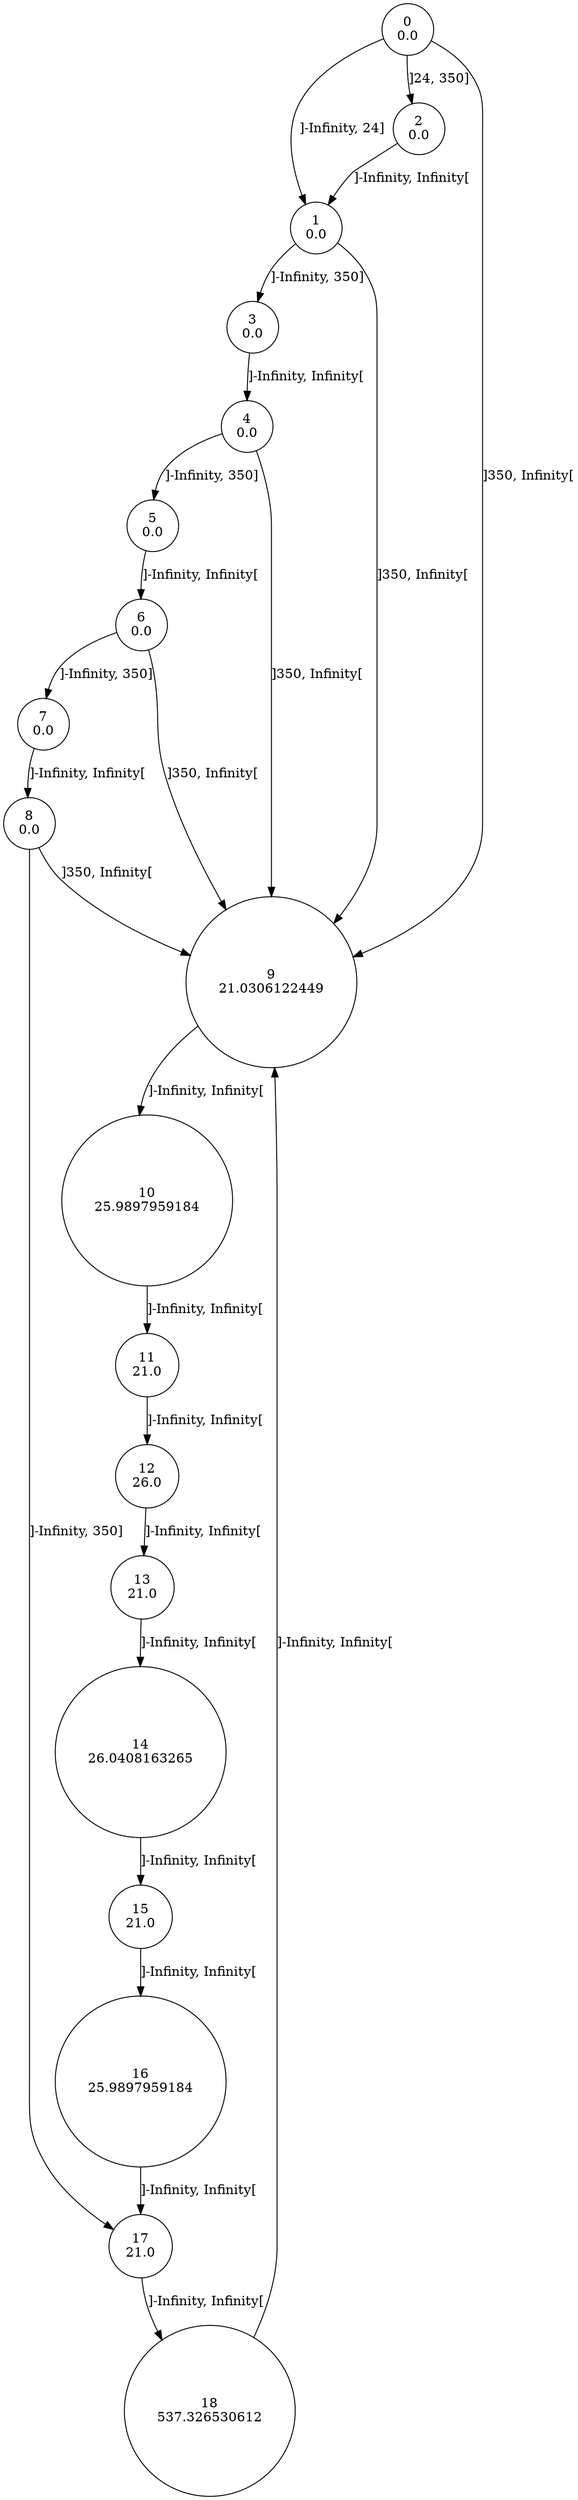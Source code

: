 digraph a {
0 [shape=circle, label="0\n0.0"];
	0 -> 1 [label="]-Infinity, 24]"];
	0 -> 2 [label="]24, 350]"];
	0 -> 9 [label="]350, Infinity["];
1 [shape=circle, label="1\n0.0"];
	1 -> 3 [label="]-Infinity, 350]"];
	1 -> 9 [label="]350, Infinity["];
2 [shape=circle, label="2\n0.0"];
	2 -> 1 [label="]-Infinity, Infinity["];
3 [shape=circle, label="3\n0.0"];
	3 -> 4 [label="]-Infinity, Infinity["];
4 [shape=circle, label="4\n0.0"];
	4 -> 5 [label="]-Infinity, 350]"];
	4 -> 9 [label="]350, Infinity["];
5 [shape=circle, label="5\n0.0"];
	5 -> 6 [label="]-Infinity, Infinity["];
6 [shape=circle, label="6\n0.0"];
	6 -> 7 [label="]-Infinity, 350]"];
	6 -> 9 [label="]350, Infinity["];
7 [shape=circle, label="7\n0.0"];
	7 -> 8 [label="]-Infinity, Infinity["];
8 [shape=circle, label="8\n0.0"];
	8 -> 17 [label="]-Infinity, 350]"];
	8 -> 9 [label="]350, Infinity["];
9 [shape=circle, label="9\n21.0306122449"];
	9 -> 10 [label="]-Infinity, Infinity["];
10 [shape=circle, label="10\n25.9897959184"];
	10 -> 11 [label="]-Infinity, Infinity["];
11 [shape=circle, label="11\n21.0"];
	11 -> 12 [label="]-Infinity, Infinity["];
12 [shape=circle, label="12\n26.0"];
	12 -> 13 [label="]-Infinity, Infinity["];
13 [shape=circle, label="13\n21.0"];
	13 -> 14 [label="]-Infinity, Infinity["];
14 [shape=circle, label="14\n26.0408163265"];
	14 -> 15 [label="]-Infinity, Infinity["];
15 [shape=circle, label="15\n21.0"];
	15 -> 16 [label="]-Infinity, Infinity["];
16 [shape=circle, label="16\n25.9897959184"];
	16 -> 17 [label="]-Infinity, Infinity["];
17 [shape=circle, label="17\n21.0"];
	17 -> 18 [label="]-Infinity, Infinity["];
18 [shape=circle, label="18\n537.326530612"];
	18 -> 9 [label="]-Infinity, Infinity["];
}